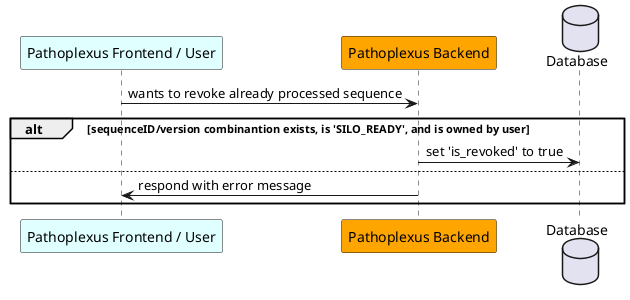@startuml
    participant "Pathoplexus Frontend / User" as frontend #LightCyan
    participant "Pathoplexus Backend" as backend #Orange
    database "Database" as DB

    frontend -> backend: wants to revoke already processed sequence

    alt sequenceID/version combinantion exists, is 'SILO_READY', and is owned by user
        backend -> DB: set 'is_revoked' to true
    else
        backend -> frontend: respond with error message
    end
@enduml
